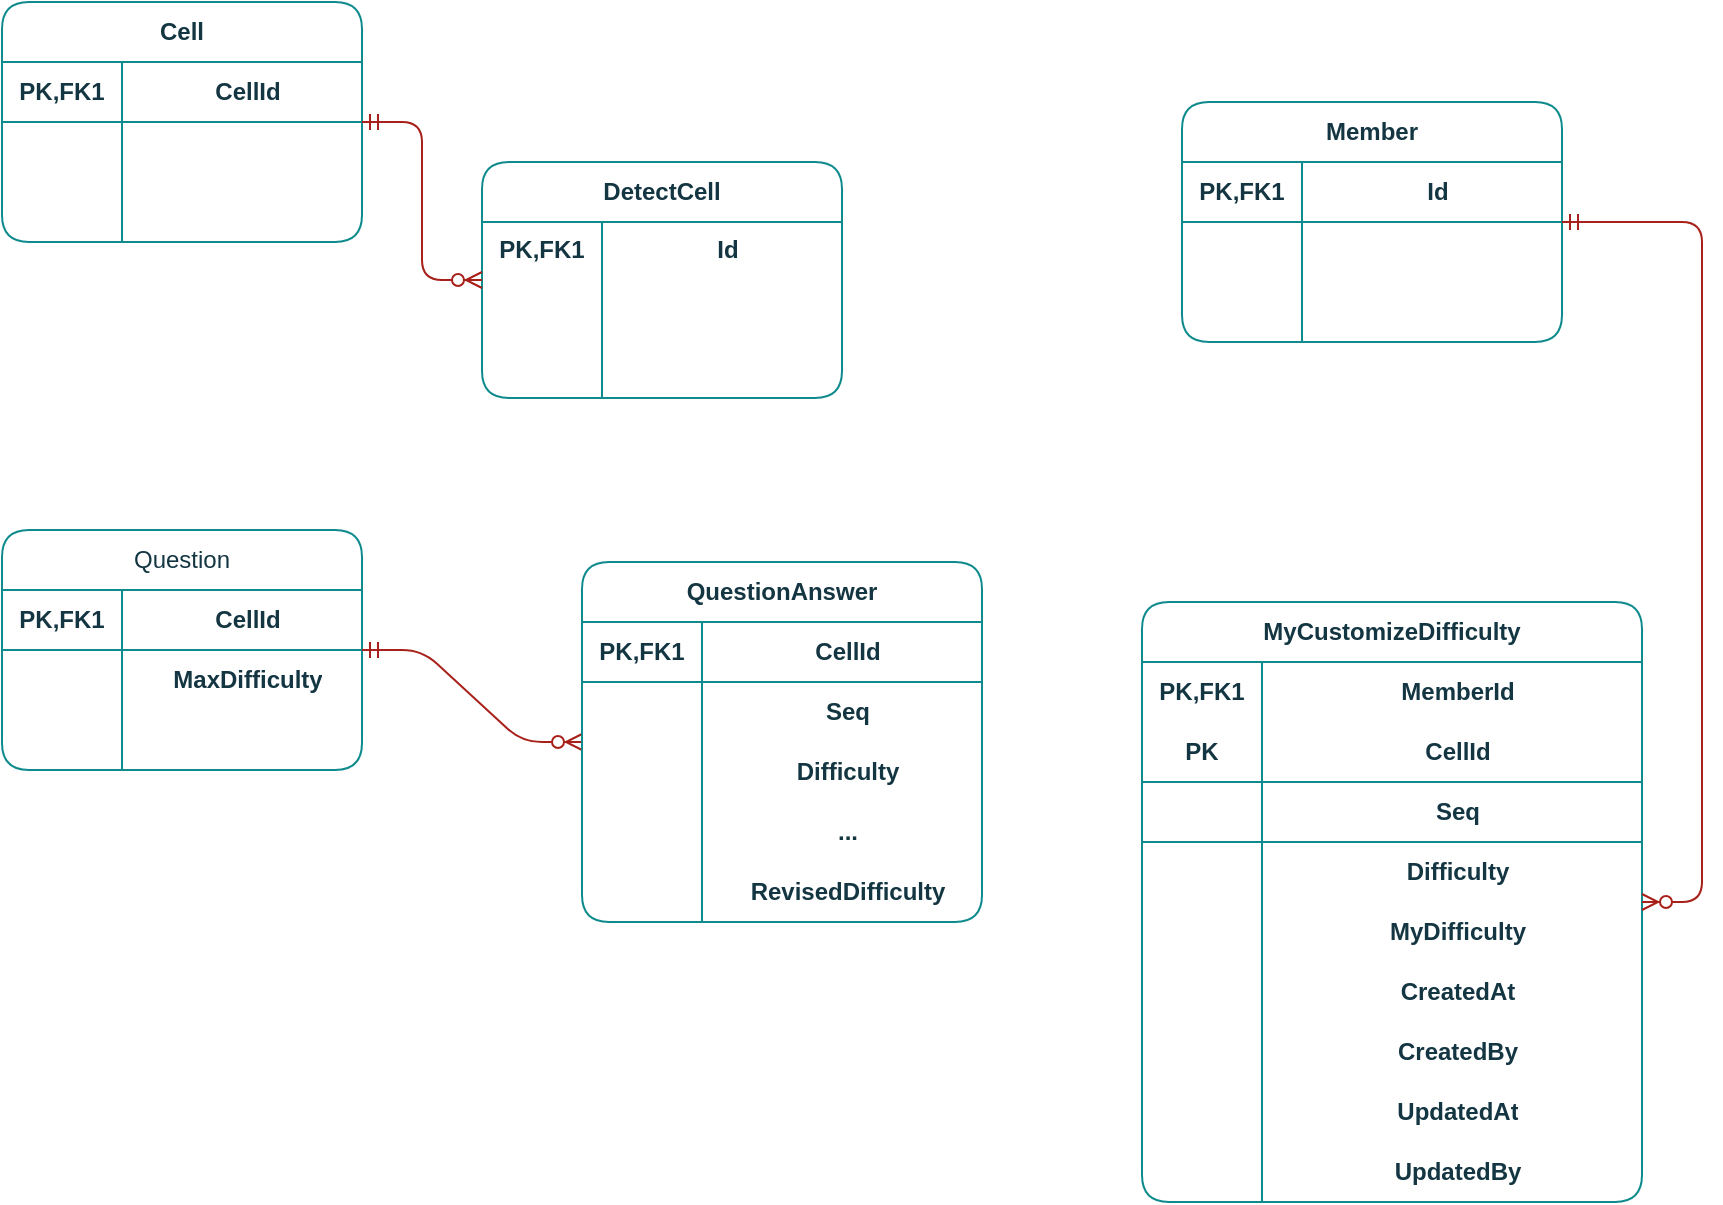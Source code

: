 <mxfile version="24.7.6">
  <diagram id="C5RBs43oDa-KdzZeNtuy" name="Page-1">
    <mxGraphModel dx="2424" dy="857" grid="1" gridSize="10" guides="1" tooltips="1" connect="1" arrows="1" fold="1" page="1" pageScale="1" pageWidth="1169" pageHeight="827" background="#ffffff" math="0" shadow="0">
      <root>
        <mxCell id="WIyWlLk6GJQsqaUBKTNV-0" />
        <mxCell id="WIyWlLk6GJQsqaUBKTNV-1" parent="WIyWlLk6GJQsqaUBKTNV-0" />
        <mxCell id="0S4X1mv01g6gWda34Fhh-0" value="Member" style="shape=table;startSize=30;container=1;collapsible=1;childLayout=tableLayout;fixedRows=1;rowLines=0;fontStyle=1;align=center;resizeLast=1;html=1;whiteSpace=wrap;swimlaneLine=1;verticalAlign=middle;fontFamily=Helvetica;fontSize=12;fillColor=none;rounded=1;labelBackgroundColor=none;strokeColor=#0F8B8D;fontColor=#143642;" parent="WIyWlLk6GJQsqaUBKTNV-1" vertex="1">
          <mxGeometry x="570" y="200" width="190" height="120" as="geometry" />
        </mxCell>
        <mxCell id="0S4X1mv01g6gWda34Fhh-4" value="" style="shape=tableRow;horizontal=0;startSize=0;swimlaneHead=0;swimlaneBody=0;fillColor=none;collapsible=0;dropTarget=0;points=[[0,0.5],[1,0.5]];portConstraint=eastwest;top=0;left=0;right=0;bottom=1;html=1;swimlaneLine=1;align=center;verticalAlign=middle;fontFamily=Helvetica;fontSize=12;fontStyle=1;labelBackgroundColor=none;strokeColor=#0F8B8D;fontColor=#143642;rounded=1;" parent="0S4X1mv01g6gWda34Fhh-0" vertex="1">
          <mxGeometry y="30" width="190" height="30" as="geometry" />
        </mxCell>
        <mxCell id="0S4X1mv01g6gWda34Fhh-5" value="PK,FK1" style="shape=partialRectangle;connectable=0;fillColor=none;top=0;left=0;bottom=0;right=0;fontStyle=1;overflow=hidden;html=1;whiteSpace=wrap;swimlaneLine=1;align=center;verticalAlign=middle;fontFamily=Helvetica;fontSize=12;labelBackgroundColor=none;strokeColor=#0F8B8D;fontColor=#143642;rounded=1;" parent="0S4X1mv01g6gWda34Fhh-4" vertex="1">
          <mxGeometry width="60" height="30" as="geometry">
            <mxRectangle width="60" height="30" as="alternateBounds" />
          </mxGeometry>
        </mxCell>
        <mxCell id="0S4X1mv01g6gWda34Fhh-6" value="Id" style="shape=partialRectangle;connectable=0;fillColor=none;top=0;left=0;bottom=0;right=0;align=center;spacingLeft=6;fontStyle=1;overflow=hidden;html=1;whiteSpace=wrap;swimlaneLine=1;verticalAlign=middle;fontFamily=Helvetica;fontSize=12;labelBackgroundColor=none;strokeColor=#0F8B8D;fontColor=#143642;rounded=1;" parent="0S4X1mv01g6gWda34Fhh-4" vertex="1">
          <mxGeometry x="60" width="130" height="30" as="geometry">
            <mxRectangle width="130" height="30" as="alternateBounds" />
          </mxGeometry>
        </mxCell>
        <mxCell id="0S4X1mv01g6gWda34Fhh-7" value="" style="shape=tableRow;horizontal=0;startSize=0;swimlaneHead=0;swimlaneBody=0;fillColor=none;collapsible=0;dropTarget=0;points=[[0,0.5],[1,0.5]];portConstraint=eastwest;top=0;left=0;right=0;bottom=0;html=1;swimlaneLine=1;align=center;verticalAlign=middle;fontFamily=Helvetica;fontSize=12;fontStyle=1;labelBackgroundColor=none;strokeColor=#0F8B8D;fontColor=#143642;rounded=1;" parent="0S4X1mv01g6gWda34Fhh-0" vertex="1">
          <mxGeometry y="60" width="190" height="30" as="geometry" />
        </mxCell>
        <mxCell id="0S4X1mv01g6gWda34Fhh-8" value="" style="shape=partialRectangle;connectable=0;fillColor=none;top=0;left=0;bottom=0;right=0;editable=1;overflow=hidden;html=1;whiteSpace=wrap;swimlaneLine=1;align=center;verticalAlign=middle;fontFamily=Helvetica;fontSize=12;fontStyle=1;labelBackgroundColor=none;strokeColor=#0F8B8D;fontColor=#143642;rounded=1;" parent="0S4X1mv01g6gWda34Fhh-7" vertex="1">
          <mxGeometry width="60" height="30" as="geometry">
            <mxRectangle width="60" height="30" as="alternateBounds" />
          </mxGeometry>
        </mxCell>
        <mxCell id="0S4X1mv01g6gWda34Fhh-9" value="" style="shape=partialRectangle;connectable=0;fillColor=none;top=0;left=0;bottom=0;right=0;align=center;spacingLeft=6;overflow=hidden;html=1;whiteSpace=wrap;swimlaneLine=1;verticalAlign=middle;fontFamily=Helvetica;fontSize=12;fontStyle=1;labelBackgroundColor=none;strokeColor=#0F8B8D;fontColor=#143642;rounded=1;" parent="0S4X1mv01g6gWda34Fhh-7" vertex="1">
          <mxGeometry x="60" width="130" height="30" as="geometry">
            <mxRectangle width="130" height="30" as="alternateBounds" />
          </mxGeometry>
        </mxCell>
        <mxCell id="0S4X1mv01g6gWda34Fhh-10" value="" style="shape=tableRow;horizontal=0;startSize=0;swimlaneHead=0;swimlaneBody=0;fillColor=none;collapsible=0;dropTarget=0;points=[[0,0.5],[1,0.5]];portConstraint=eastwest;top=0;left=0;right=0;bottom=0;html=1;swimlaneLine=1;align=center;verticalAlign=middle;fontFamily=Helvetica;fontSize=12;fontStyle=1;labelBackgroundColor=none;strokeColor=#0F8B8D;fontColor=#143642;rounded=1;" parent="0S4X1mv01g6gWda34Fhh-0" vertex="1">
          <mxGeometry y="90" width="190" height="30" as="geometry" />
        </mxCell>
        <mxCell id="0S4X1mv01g6gWda34Fhh-11" value="" style="shape=partialRectangle;connectable=0;fillColor=none;top=0;left=0;bottom=0;right=0;editable=1;overflow=hidden;html=1;whiteSpace=wrap;swimlaneLine=1;align=center;verticalAlign=middle;fontFamily=Helvetica;fontSize=12;fontStyle=1;labelBackgroundColor=none;strokeColor=#0F8B8D;fontColor=#143642;rounded=1;" parent="0S4X1mv01g6gWda34Fhh-10" vertex="1">
          <mxGeometry width="60" height="30" as="geometry">
            <mxRectangle width="60" height="30" as="alternateBounds" />
          </mxGeometry>
        </mxCell>
        <mxCell id="0S4X1mv01g6gWda34Fhh-12" value="" style="shape=partialRectangle;connectable=0;fillColor=none;top=0;left=0;bottom=0;right=0;align=center;spacingLeft=6;overflow=hidden;html=1;whiteSpace=wrap;swimlaneLine=1;verticalAlign=middle;fontFamily=Helvetica;fontSize=12;fontStyle=1;labelBackgroundColor=none;strokeColor=#0F8B8D;fontColor=#143642;rounded=1;" parent="0S4X1mv01g6gWda34Fhh-10" vertex="1">
          <mxGeometry x="60" width="130" height="30" as="geometry">
            <mxRectangle width="130" height="30" as="alternateBounds" />
          </mxGeometry>
        </mxCell>
        <mxCell id="0S4X1mv01g6gWda34Fhh-13" value="Cell" style="shape=table;startSize=30;container=1;collapsible=1;childLayout=tableLayout;fixedRows=1;rowLines=0;fontStyle=1;align=center;resizeLast=1;html=1;whiteSpace=wrap;swimlaneLine=1;verticalAlign=middle;fontFamily=Helvetica;fontSize=12;fillColor=none;rounded=1;labelBackgroundColor=none;strokeColor=#0F8B8D;fontColor=#143642;" parent="WIyWlLk6GJQsqaUBKTNV-1" vertex="1">
          <mxGeometry x="-20" y="150" width="180" height="120" as="geometry" />
        </mxCell>
        <mxCell id="0S4X1mv01g6gWda34Fhh-17" value="" style="shape=tableRow;horizontal=0;startSize=0;swimlaneHead=0;swimlaneBody=0;fillColor=none;collapsible=0;dropTarget=0;points=[[0,0.5],[1,0.5]];portConstraint=eastwest;top=0;left=0;right=0;bottom=1;html=1;swimlaneLine=1;align=center;verticalAlign=middle;fontFamily=Helvetica;fontSize=12;fontStyle=1;labelBackgroundColor=none;strokeColor=#0F8B8D;fontColor=#143642;rounded=1;" parent="0S4X1mv01g6gWda34Fhh-13" vertex="1">
          <mxGeometry y="30" width="180" height="30" as="geometry" />
        </mxCell>
        <mxCell id="0S4X1mv01g6gWda34Fhh-18" value="PK,FK1" style="shape=partialRectangle;connectable=0;fillColor=none;top=0;left=0;bottom=0;right=0;fontStyle=1;overflow=hidden;html=1;whiteSpace=wrap;swimlaneLine=1;align=center;verticalAlign=middle;fontFamily=Helvetica;fontSize=12;labelBackgroundColor=none;strokeColor=#0F8B8D;fontColor=#143642;rounded=1;" parent="0S4X1mv01g6gWda34Fhh-17" vertex="1">
          <mxGeometry width="60" height="30" as="geometry">
            <mxRectangle width="60" height="30" as="alternateBounds" />
          </mxGeometry>
        </mxCell>
        <mxCell id="0S4X1mv01g6gWda34Fhh-19" value="CellId" style="shape=partialRectangle;connectable=0;fillColor=none;top=0;left=0;bottom=0;right=0;align=center;spacingLeft=6;fontStyle=1;overflow=hidden;html=1;whiteSpace=wrap;swimlaneLine=1;verticalAlign=middle;fontFamily=Helvetica;fontSize=12;labelBackgroundColor=none;strokeColor=#0F8B8D;fontColor=#143642;rounded=1;" parent="0S4X1mv01g6gWda34Fhh-17" vertex="1">
          <mxGeometry x="60" width="120" height="30" as="geometry">
            <mxRectangle width="120" height="30" as="alternateBounds" />
          </mxGeometry>
        </mxCell>
        <mxCell id="0S4X1mv01g6gWda34Fhh-20" value="" style="shape=tableRow;horizontal=0;startSize=0;swimlaneHead=0;swimlaneBody=0;fillColor=none;collapsible=0;dropTarget=0;points=[[0,0.5],[1,0.5]];portConstraint=eastwest;top=0;left=0;right=0;bottom=0;html=1;swimlaneLine=1;align=center;verticalAlign=middle;fontFamily=Helvetica;fontSize=12;fontStyle=1;labelBackgroundColor=none;strokeColor=#0F8B8D;fontColor=#143642;rounded=1;" parent="0S4X1mv01g6gWda34Fhh-13" vertex="1">
          <mxGeometry y="60" width="180" height="30" as="geometry" />
        </mxCell>
        <mxCell id="0S4X1mv01g6gWda34Fhh-21" value="" style="shape=partialRectangle;connectable=0;fillColor=none;top=0;left=0;bottom=0;right=0;editable=1;overflow=hidden;html=1;whiteSpace=wrap;swimlaneLine=1;align=center;verticalAlign=middle;fontFamily=Helvetica;fontSize=12;fontStyle=1;labelBackgroundColor=none;strokeColor=#0F8B8D;fontColor=#143642;rounded=1;" parent="0S4X1mv01g6gWda34Fhh-20" vertex="1">
          <mxGeometry width="60" height="30" as="geometry">
            <mxRectangle width="60" height="30" as="alternateBounds" />
          </mxGeometry>
        </mxCell>
        <mxCell id="0S4X1mv01g6gWda34Fhh-22" value="" style="shape=partialRectangle;connectable=0;fillColor=none;top=0;left=0;bottom=0;right=0;align=center;spacingLeft=6;overflow=hidden;html=1;whiteSpace=wrap;swimlaneLine=1;verticalAlign=middle;fontFamily=Helvetica;fontSize=12;fontStyle=1;labelBackgroundColor=none;strokeColor=#0F8B8D;fontColor=#143642;rounded=1;" parent="0S4X1mv01g6gWda34Fhh-20" vertex="1">
          <mxGeometry x="60" width="120" height="30" as="geometry">
            <mxRectangle width="120" height="30" as="alternateBounds" />
          </mxGeometry>
        </mxCell>
        <mxCell id="0S4X1mv01g6gWda34Fhh-23" value="" style="shape=tableRow;horizontal=0;startSize=0;swimlaneHead=0;swimlaneBody=0;fillColor=none;collapsible=0;dropTarget=0;points=[[0,0.5],[1,0.5]];portConstraint=eastwest;top=0;left=0;right=0;bottom=0;html=1;swimlaneLine=1;align=center;verticalAlign=middle;fontFamily=Helvetica;fontSize=12;fontStyle=1;labelBackgroundColor=none;strokeColor=#0F8B8D;fontColor=#143642;rounded=1;" parent="0S4X1mv01g6gWda34Fhh-13" vertex="1">
          <mxGeometry y="90" width="180" height="30" as="geometry" />
        </mxCell>
        <mxCell id="0S4X1mv01g6gWda34Fhh-24" value="" style="shape=partialRectangle;connectable=0;fillColor=none;top=0;left=0;bottom=0;right=0;editable=1;overflow=hidden;html=1;whiteSpace=wrap;swimlaneLine=1;align=center;verticalAlign=middle;fontFamily=Helvetica;fontSize=12;fontStyle=1;labelBackgroundColor=none;strokeColor=#0F8B8D;fontColor=#143642;rounded=1;" parent="0S4X1mv01g6gWda34Fhh-23" vertex="1">
          <mxGeometry width="60" height="30" as="geometry">
            <mxRectangle width="60" height="30" as="alternateBounds" />
          </mxGeometry>
        </mxCell>
        <mxCell id="0S4X1mv01g6gWda34Fhh-25" value="" style="shape=partialRectangle;connectable=0;fillColor=none;top=0;left=0;bottom=0;right=0;align=center;spacingLeft=6;overflow=hidden;html=1;whiteSpace=wrap;swimlaneLine=1;verticalAlign=middle;fontFamily=Helvetica;fontSize=12;fontStyle=1;labelBackgroundColor=none;strokeColor=#0F8B8D;fontColor=#143642;rounded=1;" parent="0S4X1mv01g6gWda34Fhh-23" vertex="1">
          <mxGeometry x="60" width="120" height="30" as="geometry">
            <mxRectangle width="120" height="30" as="alternateBounds" />
          </mxGeometry>
        </mxCell>
        <mxCell id="0S4X1mv01g6gWda34Fhh-26" value="DetectCell" style="shape=table;startSize=30;container=1;collapsible=1;childLayout=tableLayout;fixedRows=1;rowLines=0;fontStyle=1;align=center;resizeLast=1;html=1;whiteSpace=wrap;swimlaneLine=1;verticalAlign=middle;fontFamily=Helvetica;fontSize=12;fillColor=none;rounded=1;shadow=0;swimlaneFillColor=none;labelBackgroundColor=none;strokeColor=#0F8B8D;fontColor=#143642;" parent="WIyWlLk6GJQsqaUBKTNV-1" vertex="1">
          <mxGeometry x="220" y="230" width="180" height="118" as="geometry" />
        </mxCell>
        <mxCell id="0S4X1mv01g6gWda34Fhh-27" value="" style="shape=tableRow;horizontal=0;startSize=0;swimlaneHead=0;swimlaneBody=0;fillColor=none;collapsible=0;dropTarget=0;points=[[0,0.5],[1,0.5]];portConstraint=eastwest;top=0;left=0;right=0;bottom=0;html=1;swimlaneLine=1;align=center;verticalAlign=middle;fontFamily=Helvetica;fontSize=12;fontStyle=1;swimlaneFillColor=none;labelBackgroundColor=none;strokeColor=#0F8B8D;fontColor=#143642;rounded=1;" parent="0S4X1mv01g6gWda34Fhh-26" vertex="1">
          <mxGeometry y="30" width="180" height="28" as="geometry" />
        </mxCell>
        <mxCell id="0S4X1mv01g6gWda34Fhh-28" value="PK,FK1" style="shape=partialRectangle;connectable=0;fillColor=none;top=0;left=0;bottom=0;right=0;fontStyle=1;overflow=hidden;html=1;whiteSpace=wrap;swimlaneLine=1;align=center;verticalAlign=middle;fontFamily=Helvetica;fontSize=12;swimlaneFillColor=none;labelBackgroundColor=none;strokeColor=#0F8B8D;fontColor=#143642;rounded=1;" parent="0S4X1mv01g6gWda34Fhh-27" vertex="1">
          <mxGeometry width="60" height="28" as="geometry">
            <mxRectangle width="60" height="28" as="alternateBounds" />
          </mxGeometry>
        </mxCell>
        <mxCell id="0S4X1mv01g6gWda34Fhh-29" value="Id" style="shape=partialRectangle;connectable=0;fillColor=none;top=0;left=0;bottom=0;right=0;align=center;spacingLeft=6;fontStyle=1;overflow=hidden;html=1;whiteSpace=wrap;swimlaneLine=1;verticalAlign=middle;fontFamily=Helvetica;fontSize=12;swimlaneFillColor=none;labelBackgroundColor=none;strokeColor=#0F8B8D;fontColor=#143642;rounded=1;" parent="0S4X1mv01g6gWda34Fhh-27" vertex="1">
          <mxGeometry x="60" width="120" height="28" as="geometry">
            <mxRectangle width="120" height="28" as="alternateBounds" />
          </mxGeometry>
        </mxCell>
        <mxCell id="0S4X1mv01g6gWda34Fhh-33" value="" style="shape=tableRow;horizontal=0;startSize=0;swimlaneHead=0;swimlaneBody=0;fillColor=none;collapsible=0;dropTarget=0;points=[[0,0.5],[1,0.5]];portConstraint=eastwest;top=0;left=0;right=0;bottom=0;html=1;swimlaneLine=1;align=center;verticalAlign=middle;fontFamily=Helvetica;fontSize=12;fontStyle=1;swimlaneFillColor=none;labelBackgroundColor=none;strokeColor=#0F8B8D;fontColor=#143642;rounded=1;" parent="0S4X1mv01g6gWda34Fhh-26" vertex="1">
          <mxGeometry y="58" width="180" height="30" as="geometry" />
        </mxCell>
        <mxCell id="0S4X1mv01g6gWda34Fhh-34" value="" style="shape=partialRectangle;connectable=0;fillColor=none;top=0;left=0;bottom=0;right=0;editable=1;overflow=hidden;html=1;whiteSpace=wrap;swimlaneLine=1;align=center;verticalAlign=middle;fontFamily=Helvetica;fontSize=12;fontStyle=1;swimlaneFillColor=none;labelBackgroundColor=none;strokeColor=#0F8B8D;fontColor=#143642;rounded=1;" parent="0S4X1mv01g6gWda34Fhh-33" vertex="1">
          <mxGeometry width="60" height="30" as="geometry">
            <mxRectangle width="60" height="30" as="alternateBounds" />
          </mxGeometry>
        </mxCell>
        <mxCell id="0S4X1mv01g6gWda34Fhh-35" value="" style="shape=partialRectangle;connectable=0;fillColor=none;top=0;left=0;bottom=0;right=0;align=center;spacingLeft=6;overflow=hidden;html=1;whiteSpace=wrap;swimlaneLine=1;verticalAlign=middle;fontFamily=Helvetica;fontSize=12;fontStyle=1;swimlaneFillColor=none;labelBackgroundColor=none;strokeColor=#0F8B8D;fontColor=#143642;rounded=1;" parent="0S4X1mv01g6gWda34Fhh-33" vertex="1">
          <mxGeometry x="60" width="120" height="30" as="geometry">
            <mxRectangle width="120" height="30" as="alternateBounds" />
          </mxGeometry>
        </mxCell>
        <mxCell id="0S4X1mv01g6gWda34Fhh-36" value="" style="shape=tableRow;horizontal=0;startSize=0;swimlaneHead=0;swimlaneBody=0;fillColor=none;collapsible=0;dropTarget=0;points=[[0,0.5],[1,0.5]];portConstraint=eastwest;top=0;left=0;right=0;bottom=0;html=1;swimlaneLine=1;align=center;verticalAlign=middle;fontFamily=Helvetica;fontSize=12;fontStyle=1;swimlaneFillColor=none;labelBackgroundColor=none;strokeColor=#0F8B8D;fontColor=#143642;rounded=1;" parent="0S4X1mv01g6gWda34Fhh-26" vertex="1">
          <mxGeometry y="88" width="180" height="30" as="geometry" />
        </mxCell>
        <mxCell id="0S4X1mv01g6gWda34Fhh-37" value="" style="shape=partialRectangle;connectable=0;fillColor=none;top=0;left=0;bottom=0;right=0;editable=1;overflow=hidden;html=1;whiteSpace=wrap;swimlaneLine=1;align=center;verticalAlign=middle;fontFamily=Helvetica;fontSize=12;fontStyle=1;swimlaneFillColor=none;labelBackgroundColor=none;strokeColor=#0F8B8D;fontColor=#143642;rounded=1;" parent="0S4X1mv01g6gWda34Fhh-36" vertex="1">
          <mxGeometry width="60" height="30" as="geometry">
            <mxRectangle width="60" height="30" as="alternateBounds" />
          </mxGeometry>
        </mxCell>
        <mxCell id="0S4X1mv01g6gWda34Fhh-38" value="" style="shape=partialRectangle;connectable=0;fillColor=none;top=0;left=0;bottom=0;right=0;align=center;spacingLeft=6;overflow=hidden;html=1;whiteSpace=wrap;swimlaneLine=1;verticalAlign=middle;fontFamily=Helvetica;fontSize=12;fontStyle=1;swimlaneFillColor=none;labelBackgroundColor=none;strokeColor=#0F8B8D;fontColor=#143642;rounded=1;" parent="0S4X1mv01g6gWda34Fhh-36" vertex="1">
          <mxGeometry x="60" width="120" height="30" as="geometry">
            <mxRectangle width="120" height="30" as="alternateBounds" />
          </mxGeometry>
        </mxCell>
        <mxCell id="0S4X1mv01g6gWda34Fhh-39" value="MyCustomizeDifficulty" style="shape=table;startSize=30;container=1;collapsible=1;childLayout=tableLayout;fixedRows=1;rowLines=0;fontStyle=1;align=center;resizeLast=1;html=1;whiteSpace=wrap;rounded=1;shadow=0;swimlaneFillColor=none;swimlaneLine=1;verticalAlign=middle;fontFamily=Helvetica;fontSize=12;fillColor=none;labelBackgroundColor=none;strokeColor=#0F8B8D;fontColor=#143642;" parent="WIyWlLk6GJQsqaUBKTNV-1" vertex="1">
          <mxGeometry x="550" y="450" width="250" height="300" as="geometry" />
        </mxCell>
        <mxCell id="0S4X1mv01g6gWda34Fhh-40" value="" style="shape=tableRow;horizontal=0;startSize=0;swimlaneHead=0;swimlaneBody=0;fillColor=none;collapsible=0;dropTarget=0;points=[[0,0.5],[1,0.5]];portConstraint=eastwest;top=0;left=0;right=0;bottom=0;html=1;swimlaneLine=1;align=center;verticalAlign=middle;fontFamily=Helvetica;fontSize=12;fontStyle=1;labelBackgroundColor=none;strokeColor=#0F8B8D;fontColor=#143642;rounded=1;" parent="0S4X1mv01g6gWda34Fhh-39" vertex="1">
          <mxGeometry y="30" width="250" height="30" as="geometry" />
        </mxCell>
        <mxCell id="0S4X1mv01g6gWda34Fhh-41" value="PK,FK1" style="shape=partialRectangle;connectable=0;fillColor=none;top=0;left=0;bottom=0;right=0;fontStyle=1;overflow=hidden;html=1;whiteSpace=wrap;swimlaneLine=1;align=center;verticalAlign=middle;fontFamily=Helvetica;fontSize=12;labelBackgroundColor=none;strokeColor=#0F8B8D;fontColor=#143642;rounded=1;" parent="0S4X1mv01g6gWda34Fhh-40" vertex="1">
          <mxGeometry width="60" height="30" as="geometry">
            <mxRectangle width="60" height="30" as="alternateBounds" />
          </mxGeometry>
        </mxCell>
        <mxCell id="0S4X1mv01g6gWda34Fhh-42" value="MemberId" style="shape=partialRectangle;connectable=0;fillColor=none;top=0;left=0;bottom=0;right=0;align=center;spacingLeft=6;fontStyle=1;overflow=hidden;html=1;whiteSpace=wrap;swimlaneLine=1;verticalAlign=middle;fontFamily=Helvetica;fontSize=12;labelBackgroundColor=none;strokeColor=#0F8B8D;fontColor=#143642;rounded=1;" parent="0S4X1mv01g6gWda34Fhh-40" vertex="1">
          <mxGeometry x="60" width="190" height="30" as="geometry">
            <mxRectangle width="190" height="30" as="alternateBounds" />
          </mxGeometry>
        </mxCell>
        <mxCell id="0S4X1mv01g6gWda34Fhh-43" value="" style="shape=tableRow;horizontal=0;startSize=0;swimlaneHead=0;swimlaneBody=0;fillColor=none;collapsible=0;dropTarget=0;points=[[0,0.5],[1,0.5]];portConstraint=eastwest;top=0;left=0;right=0;bottom=1;html=1;swimlaneLine=1;align=center;verticalAlign=middle;fontFamily=Helvetica;fontSize=12;fontStyle=1;labelBackgroundColor=none;strokeColor=#0F8B8D;fontColor=#143642;rounded=1;" parent="0S4X1mv01g6gWda34Fhh-39" vertex="1">
          <mxGeometry y="60" width="250" height="30" as="geometry" />
        </mxCell>
        <mxCell id="0S4X1mv01g6gWda34Fhh-44" value="PK" style="shape=partialRectangle;connectable=0;fillColor=none;top=0;left=0;bottom=0;right=0;fontStyle=1;overflow=hidden;html=1;whiteSpace=wrap;swimlaneLine=1;align=center;verticalAlign=middle;fontFamily=Helvetica;fontSize=12;labelBackgroundColor=none;strokeColor=#0F8B8D;fontColor=#143642;rounded=1;" parent="0S4X1mv01g6gWda34Fhh-43" vertex="1">
          <mxGeometry width="60" height="30" as="geometry">
            <mxRectangle width="60" height="30" as="alternateBounds" />
          </mxGeometry>
        </mxCell>
        <mxCell id="0S4X1mv01g6gWda34Fhh-45" value="CellId" style="shape=partialRectangle;connectable=0;fillColor=none;top=0;left=0;bottom=0;right=0;align=center;spacingLeft=6;fontStyle=1;overflow=hidden;html=1;whiteSpace=wrap;swimlaneLine=1;verticalAlign=middle;fontFamily=Helvetica;fontSize=12;labelBackgroundColor=none;strokeColor=#0F8B8D;fontColor=#143642;rounded=1;" parent="0S4X1mv01g6gWda34Fhh-43" vertex="1">
          <mxGeometry x="60" width="190" height="30" as="geometry">
            <mxRectangle width="190" height="30" as="alternateBounds" />
          </mxGeometry>
        </mxCell>
        <mxCell id="fq_SOStJ_wzR6krGJ7X9-0" value="" style="shape=tableRow;horizontal=0;startSize=0;swimlaneHead=0;swimlaneBody=0;fillColor=none;collapsible=0;dropTarget=0;points=[[0,0.5],[1,0.5]];portConstraint=eastwest;top=0;left=0;right=0;bottom=1;html=1;swimlaneLine=1;align=center;verticalAlign=middle;fontFamily=Helvetica;fontSize=12;fontStyle=1;labelBackgroundColor=none;strokeColor=#0F8B8D;fontColor=#143642;rounded=1;" parent="0S4X1mv01g6gWda34Fhh-39" vertex="1">
          <mxGeometry y="90" width="250" height="30" as="geometry" />
        </mxCell>
        <mxCell id="fq_SOStJ_wzR6krGJ7X9-1" value="" style="shape=partialRectangle;connectable=0;fillColor=none;top=0;left=0;bottom=0;right=0;fontStyle=1;overflow=hidden;html=1;whiteSpace=wrap;swimlaneLine=1;align=center;verticalAlign=middle;fontFamily=Helvetica;fontSize=12;labelBackgroundColor=none;strokeColor=#0F8B8D;fontColor=#143642;rounded=1;" parent="fq_SOStJ_wzR6krGJ7X9-0" vertex="1">
          <mxGeometry width="60" height="30" as="geometry">
            <mxRectangle width="60" height="30" as="alternateBounds" />
          </mxGeometry>
        </mxCell>
        <mxCell id="fq_SOStJ_wzR6krGJ7X9-2" value="Seq" style="shape=partialRectangle;connectable=0;fillColor=none;top=0;left=0;bottom=0;right=0;align=center;spacingLeft=6;fontStyle=1;overflow=hidden;html=1;whiteSpace=wrap;swimlaneLine=1;verticalAlign=middle;fontFamily=Helvetica;fontSize=12;labelBackgroundColor=none;strokeColor=#0F8B8D;fontColor=#143642;rounded=1;" parent="fq_SOStJ_wzR6krGJ7X9-0" vertex="1">
          <mxGeometry x="60" width="190" height="30" as="geometry">
            <mxRectangle width="190" height="30" as="alternateBounds" />
          </mxGeometry>
        </mxCell>
        <mxCell id="0S4X1mv01g6gWda34Fhh-46" value="" style="shape=tableRow;horizontal=0;startSize=0;swimlaneHead=0;swimlaneBody=0;fillColor=none;collapsible=0;dropTarget=0;points=[[0,0.5],[1,0.5]];portConstraint=eastwest;top=0;left=0;right=0;bottom=0;html=1;swimlaneLine=1;align=center;verticalAlign=middle;fontFamily=Helvetica;fontSize=12;fontStyle=1;labelBackgroundColor=none;strokeColor=#0F8B8D;fontColor=#143642;rounded=1;" parent="0S4X1mv01g6gWda34Fhh-39" vertex="1">
          <mxGeometry y="120" width="250" height="30" as="geometry" />
        </mxCell>
        <mxCell id="0S4X1mv01g6gWda34Fhh-47" value="" style="shape=partialRectangle;connectable=0;fillColor=none;top=0;left=0;bottom=0;right=0;editable=1;overflow=hidden;html=1;whiteSpace=wrap;swimlaneLine=1;align=center;verticalAlign=middle;fontFamily=Helvetica;fontSize=12;fontStyle=1;labelBackgroundColor=none;strokeColor=#0F8B8D;fontColor=#143642;rounded=1;" parent="0S4X1mv01g6gWda34Fhh-46" vertex="1">
          <mxGeometry width="60" height="30" as="geometry">
            <mxRectangle width="60" height="30" as="alternateBounds" />
          </mxGeometry>
        </mxCell>
        <mxCell id="0S4X1mv01g6gWda34Fhh-48" value="Difficulty" style="shape=partialRectangle;connectable=0;fillColor=none;top=0;left=0;bottom=0;right=0;align=center;spacingLeft=6;overflow=hidden;html=1;whiteSpace=wrap;swimlaneLine=1;verticalAlign=middle;fontFamily=Helvetica;fontSize=12;fontStyle=1;labelBackgroundColor=none;strokeColor=#0F8B8D;fontColor=#143642;rounded=1;" parent="0S4X1mv01g6gWda34Fhh-46" vertex="1">
          <mxGeometry x="60" width="190" height="30" as="geometry">
            <mxRectangle width="190" height="30" as="alternateBounds" />
          </mxGeometry>
        </mxCell>
        <mxCell id="xi6yXm3bbjcP-SKQK9Dr-0" value="" style="shape=tableRow;horizontal=0;startSize=0;swimlaneHead=0;swimlaneBody=0;fillColor=none;collapsible=0;dropTarget=0;points=[[0,0.5],[1,0.5]];portConstraint=eastwest;top=0;left=0;right=0;bottom=0;html=1;swimlaneLine=1;align=center;verticalAlign=middle;fontFamily=Helvetica;fontSize=12;fontStyle=1;labelBackgroundColor=none;strokeColor=#0F8B8D;fontColor=#143642;rounded=1;" vertex="1" parent="0S4X1mv01g6gWda34Fhh-39">
          <mxGeometry y="150" width="250" height="30" as="geometry" />
        </mxCell>
        <mxCell id="xi6yXm3bbjcP-SKQK9Dr-1" value="" style="shape=partialRectangle;connectable=0;fillColor=none;top=0;left=0;bottom=0;right=0;editable=1;overflow=hidden;html=1;whiteSpace=wrap;swimlaneLine=1;align=center;verticalAlign=middle;fontFamily=Helvetica;fontSize=12;fontStyle=1;labelBackgroundColor=none;strokeColor=#0F8B8D;fontColor=#143642;rounded=1;" vertex="1" parent="xi6yXm3bbjcP-SKQK9Dr-0">
          <mxGeometry width="60" height="30" as="geometry">
            <mxRectangle width="60" height="30" as="alternateBounds" />
          </mxGeometry>
        </mxCell>
        <mxCell id="xi6yXm3bbjcP-SKQK9Dr-2" value="MyDifficulty" style="shape=partialRectangle;connectable=0;fillColor=none;top=0;left=0;bottom=0;right=0;align=center;spacingLeft=6;overflow=hidden;html=1;whiteSpace=wrap;swimlaneLine=1;verticalAlign=middle;fontFamily=Helvetica;fontSize=12;fontStyle=1;labelBackgroundColor=none;strokeColor=#0F8B8D;fontColor=#143642;rounded=1;" vertex="1" parent="xi6yXm3bbjcP-SKQK9Dr-0">
          <mxGeometry x="60" width="190" height="30" as="geometry">
            <mxRectangle width="190" height="30" as="alternateBounds" />
          </mxGeometry>
        </mxCell>
        <mxCell id="0S4X1mv01g6gWda34Fhh-49" value="" style="shape=tableRow;horizontal=0;startSize=0;swimlaneHead=0;swimlaneBody=0;fillColor=none;collapsible=0;dropTarget=0;points=[[0,0.5],[1,0.5]];portConstraint=eastwest;top=0;left=0;right=0;bottom=0;html=1;swimlaneLine=1;align=center;verticalAlign=middle;fontFamily=Helvetica;fontSize=12;fontStyle=1;labelBackgroundColor=none;strokeColor=#0F8B8D;fontColor=#143642;rounded=1;" parent="0S4X1mv01g6gWda34Fhh-39" vertex="1">
          <mxGeometry y="180" width="250" height="30" as="geometry" />
        </mxCell>
        <mxCell id="0S4X1mv01g6gWda34Fhh-50" value="" style="shape=partialRectangle;connectable=0;fillColor=none;top=0;left=0;bottom=0;right=0;editable=1;overflow=hidden;html=1;whiteSpace=wrap;swimlaneLine=1;align=center;verticalAlign=middle;fontFamily=Helvetica;fontSize=12;fontStyle=1;labelBackgroundColor=none;strokeColor=#0F8B8D;fontColor=#143642;rounded=1;" parent="0S4X1mv01g6gWda34Fhh-49" vertex="1">
          <mxGeometry width="60" height="30" as="geometry">
            <mxRectangle width="60" height="30" as="alternateBounds" />
          </mxGeometry>
        </mxCell>
        <mxCell id="0S4X1mv01g6gWda34Fhh-51" value="CreatedAt" style="shape=partialRectangle;connectable=0;fillColor=none;top=0;left=0;bottom=0;right=0;align=center;spacingLeft=6;overflow=hidden;html=1;whiteSpace=wrap;swimlaneLine=1;verticalAlign=middle;fontFamily=Helvetica;fontSize=12;fontStyle=1;labelBackgroundColor=none;strokeColor=#0F8B8D;fontColor=#143642;rounded=1;" parent="0S4X1mv01g6gWda34Fhh-49" vertex="1">
          <mxGeometry x="60" width="190" height="30" as="geometry">
            <mxRectangle width="190" height="30" as="alternateBounds" />
          </mxGeometry>
        </mxCell>
        <mxCell id="0S4X1mv01g6gWda34Fhh-52" value="" style="shape=tableRow;horizontal=0;startSize=0;swimlaneHead=0;swimlaneBody=0;fillColor=none;collapsible=0;dropTarget=0;points=[[0,0.5],[1,0.5]];portConstraint=eastwest;top=0;left=0;right=0;bottom=0;html=1;swimlaneLine=1;align=center;verticalAlign=middle;fontFamily=Helvetica;fontSize=12;fontStyle=1;labelBackgroundColor=none;strokeColor=#0F8B8D;fontColor=#143642;rounded=1;" parent="0S4X1mv01g6gWda34Fhh-39" vertex="1">
          <mxGeometry y="210" width="250" height="30" as="geometry" />
        </mxCell>
        <mxCell id="0S4X1mv01g6gWda34Fhh-53" value="" style="shape=partialRectangle;connectable=0;fillColor=none;top=0;left=0;bottom=0;right=0;editable=1;overflow=hidden;html=1;whiteSpace=wrap;swimlaneLine=1;align=center;verticalAlign=middle;fontFamily=Helvetica;fontSize=12;fontStyle=1;labelBackgroundColor=none;strokeColor=#0F8B8D;fontColor=#143642;rounded=1;" parent="0S4X1mv01g6gWda34Fhh-52" vertex="1">
          <mxGeometry width="60" height="30" as="geometry">
            <mxRectangle width="60" height="30" as="alternateBounds" />
          </mxGeometry>
        </mxCell>
        <mxCell id="0S4X1mv01g6gWda34Fhh-54" value="CreatedBy" style="shape=partialRectangle;connectable=0;fillColor=none;top=0;left=0;bottom=0;right=0;align=center;spacingLeft=6;overflow=hidden;html=1;whiteSpace=wrap;swimlaneLine=1;verticalAlign=middle;fontFamily=Helvetica;fontSize=12;fontStyle=1;labelBackgroundColor=none;strokeColor=#0F8B8D;fontColor=#143642;rounded=1;" parent="0S4X1mv01g6gWda34Fhh-52" vertex="1">
          <mxGeometry x="60" width="190" height="30" as="geometry">
            <mxRectangle width="190" height="30" as="alternateBounds" />
          </mxGeometry>
        </mxCell>
        <mxCell id="0S4X1mv01g6gWda34Fhh-61" value="" style="shape=tableRow;horizontal=0;startSize=0;swimlaneHead=0;swimlaneBody=0;fillColor=none;collapsible=0;dropTarget=0;points=[[0,0.5],[1,0.5]];portConstraint=eastwest;top=0;left=0;right=0;bottom=0;html=1;swimlaneLine=1;align=center;verticalAlign=middle;fontFamily=Helvetica;fontSize=12;fontStyle=1;labelBackgroundColor=none;strokeColor=#0F8B8D;fontColor=#143642;rounded=1;" parent="0S4X1mv01g6gWda34Fhh-39" vertex="1">
          <mxGeometry y="240" width="250" height="30" as="geometry" />
        </mxCell>
        <mxCell id="0S4X1mv01g6gWda34Fhh-62" value="" style="shape=partialRectangle;connectable=0;fillColor=none;top=0;left=0;bottom=0;right=0;editable=1;overflow=hidden;html=1;whiteSpace=wrap;swimlaneLine=1;align=center;verticalAlign=middle;fontFamily=Helvetica;fontSize=12;fontStyle=1;labelBackgroundColor=none;strokeColor=#0F8B8D;fontColor=#143642;rounded=1;" parent="0S4X1mv01g6gWda34Fhh-61" vertex="1">
          <mxGeometry width="60" height="30" as="geometry">
            <mxRectangle width="60" height="30" as="alternateBounds" />
          </mxGeometry>
        </mxCell>
        <mxCell id="0S4X1mv01g6gWda34Fhh-63" value="UpdatedAt" style="shape=partialRectangle;connectable=0;fillColor=none;top=0;left=0;bottom=0;right=0;align=center;spacingLeft=6;overflow=hidden;html=1;whiteSpace=wrap;swimlaneLine=1;verticalAlign=middle;fontFamily=Helvetica;fontSize=12;fontStyle=1;labelBackgroundColor=none;strokeColor=#0F8B8D;fontColor=#143642;rounded=1;" parent="0S4X1mv01g6gWda34Fhh-61" vertex="1">
          <mxGeometry x="60" width="190" height="30" as="geometry">
            <mxRectangle width="190" height="30" as="alternateBounds" />
          </mxGeometry>
        </mxCell>
        <mxCell id="0S4X1mv01g6gWda34Fhh-58" value="" style="shape=tableRow;horizontal=0;startSize=0;swimlaneHead=0;swimlaneBody=0;fillColor=none;collapsible=0;dropTarget=0;points=[[0,0.5],[1,0.5]];portConstraint=eastwest;top=0;left=0;right=0;bottom=0;html=1;swimlaneLine=1;align=center;verticalAlign=middle;fontFamily=Helvetica;fontSize=12;fontStyle=1;labelBackgroundColor=none;strokeColor=#0F8B8D;fontColor=#143642;rounded=1;" parent="0S4X1mv01g6gWda34Fhh-39" vertex="1">
          <mxGeometry y="270" width="250" height="30" as="geometry" />
        </mxCell>
        <mxCell id="0S4X1mv01g6gWda34Fhh-59" value="" style="shape=partialRectangle;connectable=0;fillColor=none;top=0;left=0;bottom=0;right=0;editable=1;overflow=hidden;html=1;whiteSpace=wrap;swimlaneLine=1;align=center;verticalAlign=middle;fontFamily=Helvetica;fontSize=12;fontStyle=1;labelBackgroundColor=none;strokeColor=#0F8B8D;fontColor=#143642;rounded=1;" parent="0S4X1mv01g6gWda34Fhh-58" vertex="1">
          <mxGeometry width="60" height="30" as="geometry">
            <mxRectangle width="60" height="30" as="alternateBounds" />
          </mxGeometry>
        </mxCell>
        <mxCell id="0S4X1mv01g6gWda34Fhh-60" value="UpdatedBy" style="shape=partialRectangle;connectable=0;fillColor=none;top=0;left=0;bottom=0;right=0;align=center;spacingLeft=6;overflow=hidden;html=1;whiteSpace=wrap;swimlaneLine=1;verticalAlign=middle;fontFamily=Helvetica;fontSize=12;fontStyle=1;labelBackgroundColor=none;strokeColor=#0F8B8D;fontColor=#143642;rounded=1;" parent="0S4X1mv01g6gWda34Fhh-58" vertex="1">
          <mxGeometry x="60" width="190" height="30" as="geometry">
            <mxRectangle width="190" height="30" as="alternateBounds" />
          </mxGeometry>
        </mxCell>
        <mxCell id="0S4X1mv01g6gWda34Fhh-64" value="" style="edgeStyle=entityRelationEdgeStyle;fontSize=12;html=1;endArrow=ERzeroToMany;startArrow=ERmandOne;rounded=1;fontFamily=Helvetica;fontColor=default;fontStyle=1;labelBackgroundColor=none;strokeColor=#A8201A;" parent="WIyWlLk6GJQsqaUBKTNV-1" source="0S4X1mv01g6gWda34Fhh-0" target="0S4X1mv01g6gWda34Fhh-39" edge="1">
          <mxGeometry width="100" height="100" relative="1" as="geometry">
            <mxPoint x="780" y="720" as="sourcePoint" />
            <mxPoint x="880" y="620" as="targetPoint" />
          </mxGeometry>
        </mxCell>
        <mxCell id="0S4X1mv01g6gWda34Fhh-71" value="" style="edgeStyle=entityRelationEdgeStyle;fontSize=12;html=1;endArrow=ERzeroToMany;startArrow=ERmandOne;rounded=1;fontFamily=Helvetica;fontColor=default;fontStyle=1;labelBackgroundColor=none;strokeColor=#A8201A;" parent="WIyWlLk6GJQsqaUBKTNV-1" source="0S4X1mv01g6gWda34Fhh-13" target="0S4X1mv01g6gWda34Fhh-26" edge="1">
          <mxGeometry width="100" height="100" relative="1" as="geometry">
            <mxPoint x="580" y="500" as="sourcePoint" />
            <mxPoint x="680" y="400" as="targetPoint" />
          </mxGeometry>
        </mxCell>
        <mxCell id="PUyNJ7ztPnQwRcglCfCV-0" value="Question" style="shape=table;startSize=30;container=1;collapsible=1;childLayout=tableLayout;fixedRows=1;rowLines=0;fontStyle=0;align=center;resizeLast=1;html=1;whiteSpace=wrap;swimlaneLine=1;verticalAlign=middle;fontFamily=Helvetica;fontSize=12;fillColor=none;rounded=1;labelBackgroundColor=none;strokeColor=#0F8B8D;fontColor=#143642;" parent="WIyWlLk6GJQsqaUBKTNV-1" vertex="1">
          <mxGeometry x="-20" y="414" width="180" height="120" as="geometry" />
        </mxCell>
        <mxCell id="PUyNJ7ztPnQwRcglCfCV-1" value="" style="shape=tableRow;horizontal=0;startSize=0;swimlaneHead=0;swimlaneBody=0;fillColor=none;collapsible=0;dropTarget=0;points=[[0,0.5],[1,0.5]];portConstraint=eastwest;top=0;left=0;right=0;bottom=1;html=1;swimlaneLine=1;align=center;verticalAlign=middle;fontFamily=Helvetica;fontSize=12;fontStyle=1;labelBackgroundColor=none;strokeColor=#0F8B8D;fontColor=#143642;rounded=1;" parent="PUyNJ7ztPnQwRcglCfCV-0" vertex="1">
          <mxGeometry y="30" width="180" height="30" as="geometry" />
        </mxCell>
        <mxCell id="PUyNJ7ztPnQwRcglCfCV-2" value="PK,FK1" style="shape=partialRectangle;connectable=0;fillColor=none;top=0;left=0;bottom=0;right=0;fontStyle=1;overflow=hidden;html=1;whiteSpace=wrap;swimlaneLine=1;align=center;verticalAlign=middle;fontFamily=Helvetica;fontSize=12;labelBackgroundColor=none;strokeColor=#0F8B8D;fontColor=#143642;rounded=1;" parent="PUyNJ7ztPnQwRcglCfCV-1" vertex="1">
          <mxGeometry width="60" height="30" as="geometry">
            <mxRectangle width="60" height="30" as="alternateBounds" />
          </mxGeometry>
        </mxCell>
        <mxCell id="PUyNJ7ztPnQwRcglCfCV-3" value="CellId" style="shape=partialRectangle;connectable=0;fillColor=none;top=0;left=0;bottom=0;right=0;align=center;spacingLeft=6;fontStyle=1;overflow=hidden;html=1;whiteSpace=wrap;swimlaneLine=1;verticalAlign=middle;fontFamily=Helvetica;fontSize=12;labelBackgroundColor=none;strokeColor=#0F8B8D;fontColor=#143642;rounded=1;" parent="PUyNJ7ztPnQwRcglCfCV-1" vertex="1">
          <mxGeometry x="60" width="120" height="30" as="geometry">
            <mxRectangle width="120" height="30" as="alternateBounds" />
          </mxGeometry>
        </mxCell>
        <mxCell id="PUyNJ7ztPnQwRcglCfCV-4" value="" style="shape=tableRow;horizontal=0;startSize=0;swimlaneHead=0;swimlaneBody=0;fillColor=none;collapsible=0;dropTarget=0;points=[[0,0.5],[1,0.5]];portConstraint=eastwest;top=0;left=0;right=0;bottom=0;html=1;swimlaneLine=1;align=center;verticalAlign=middle;fontFamily=Helvetica;fontSize=12;fontStyle=1;labelBackgroundColor=none;strokeColor=#0F8B8D;fontColor=#143642;rounded=1;" parent="PUyNJ7ztPnQwRcglCfCV-0" vertex="1">
          <mxGeometry y="60" width="180" height="30" as="geometry" />
        </mxCell>
        <mxCell id="PUyNJ7ztPnQwRcglCfCV-5" value="" style="shape=partialRectangle;connectable=0;fillColor=none;top=0;left=0;bottom=0;right=0;editable=1;overflow=hidden;html=1;whiteSpace=wrap;swimlaneLine=1;align=center;verticalAlign=middle;fontFamily=Helvetica;fontSize=12;fontStyle=1;labelBackgroundColor=none;strokeColor=#0F8B8D;fontColor=#143642;rounded=1;" parent="PUyNJ7ztPnQwRcglCfCV-4" vertex="1">
          <mxGeometry width="60" height="30" as="geometry">
            <mxRectangle width="60" height="30" as="alternateBounds" />
          </mxGeometry>
        </mxCell>
        <mxCell id="PUyNJ7ztPnQwRcglCfCV-6" value="MaxDifficulty" style="shape=partialRectangle;connectable=0;fillColor=none;top=0;left=0;bottom=0;right=0;align=center;spacingLeft=6;overflow=hidden;html=1;whiteSpace=wrap;swimlaneLine=1;verticalAlign=middle;fontFamily=Helvetica;fontSize=12;fontStyle=1;labelBackgroundColor=none;strokeColor=#0F8B8D;fontColor=#143642;rounded=1;" parent="PUyNJ7ztPnQwRcglCfCV-4" vertex="1">
          <mxGeometry x="60" width="120" height="30" as="geometry">
            <mxRectangle width="120" height="30" as="alternateBounds" />
          </mxGeometry>
        </mxCell>
        <mxCell id="PUyNJ7ztPnQwRcglCfCV-7" value="" style="shape=tableRow;horizontal=0;startSize=0;swimlaneHead=0;swimlaneBody=0;fillColor=none;collapsible=0;dropTarget=0;points=[[0,0.5],[1,0.5]];portConstraint=eastwest;top=0;left=0;right=0;bottom=0;html=1;swimlaneLine=1;align=center;verticalAlign=middle;fontFamily=Helvetica;fontSize=12;fontStyle=1;labelBackgroundColor=none;strokeColor=#0F8B8D;fontColor=#143642;rounded=1;" parent="PUyNJ7ztPnQwRcglCfCV-0" vertex="1">
          <mxGeometry y="90" width="180" height="30" as="geometry" />
        </mxCell>
        <mxCell id="PUyNJ7ztPnQwRcglCfCV-8" value="" style="shape=partialRectangle;connectable=0;fillColor=none;top=0;left=0;bottom=0;right=0;editable=1;overflow=hidden;html=1;whiteSpace=wrap;swimlaneLine=1;align=center;verticalAlign=middle;fontFamily=Helvetica;fontSize=12;fontStyle=1;labelBackgroundColor=none;strokeColor=#0F8B8D;fontColor=#143642;rounded=1;" parent="PUyNJ7ztPnQwRcglCfCV-7" vertex="1">
          <mxGeometry width="60" height="30" as="geometry">
            <mxRectangle width="60" height="30" as="alternateBounds" />
          </mxGeometry>
        </mxCell>
        <mxCell id="PUyNJ7ztPnQwRcglCfCV-9" value="" style="shape=partialRectangle;connectable=0;fillColor=none;top=0;left=0;bottom=0;right=0;align=center;spacingLeft=6;overflow=hidden;html=1;whiteSpace=wrap;swimlaneLine=1;verticalAlign=middle;fontFamily=Helvetica;fontSize=12;fontStyle=1;labelBackgroundColor=none;strokeColor=#0F8B8D;fontColor=#143642;rounded=1;" parent="PUyNJ7ztPnQwRcglCfCV-7" vertex="1">
          <mxGeometry x="60" width="120" height="30" as="geometry">
            <mxRectangle width="120" height="30" as="alternateBounds" />
          </mxGeometry>
        </mxCell>
        <mxCell id="PUyNJ7ztPnQwRcglCfCV-10" value="" style="edgeStyle=entityRelationEdgeStyle;fontSize=12;html=1;endArrow=ERzeroToMany;startArrow=ERmandOne;rounded=1;fontFamily=Helvetica;fontColor=default;fontStyle=1;labelBackgroundColor=none;strokeColor=#A8201A;" parent="WIyWlLk6GJQsqaUBKTNV-1" source="PUyNJ7ztPnQwRcglCfCV-0" target="PUyNJ7ztPnQwRcglCfCV-11" edge="1">
          <mxGeometry width="100" height="100" relative="1" as="geometry">
            <mxPoint x="110" y="510" as="sourcePoint" />
            <mxPoint x="500" y="596" as="targetPoint" />
            <Array as="points">
              <mxPoint x="190" y="710.5" />
            </Array>
          </mxGeometry>
        </mxCell>
        <mxCell id="PUyNJ7ztPnQwRcglCfCV-11" value="QuestionAnswer" style="shape=table;startSize=30;container=1;collapsible=1;childLayout=tableLayout;fixedRows=1;rowLines=0;fontStyle=1;align=center;resizeLast=1;html=1;whiteSpace=wrap;swimlaneLine=1;verticalAlign=middle;fontFamily=Helvetica;fontSize=12;fillColor=none;rounded=1;labelBackgroundColor=none;strokeColor=#0F8B8D;fontColor=#143642;" parent="WIyWlLk6GJQsqaUBKTNV-1" vertex="1">
          <mxGeometry x="270" y="430" width="200" height="180" as="geometry" />
        </mxCell>
        <mxCell id="PUyNJ7ztPnQwRcglCfCV-12" value="" style="shape=tableRow;horizontal=0;startSize=0;swimlaneHead=0;swimlaneBody=0;fillColor=none;collapsible=0;dropTarget=0;points=[[0,0.5],[1,0.5]];portConstraint=eastwest;top=0;left=0;right=0;bottom=1;html=1;swimlaneLine=1;align=center;verticalAlign=middle;fontFamily=Helvetica;fontSize=12;fontStyle=1;labelBackgroundColor=none;strokeColor=#0F8B8D;fontColor=#143642;rounded=1;" parent="PUyNJ7ztPnQwRcglCfCV-11" vertex="1">
          <mxGeometry y="30" width="200" height="30" as="geometry" />
        </mxCell>
        <mxCell id="PUyNJ7ztPnQwRcglCfCV-13" value="PK,FK1" style="shape=partialRectangle;connectable=0;fillColor=none;top=0;left=0;bottom=0;right=0;fontStyle=1;overflow=hidden;html=1;whiteSpace=wrap;swimlaneLine=1;align=center;verticalAlign=middle;fontFamily=Helvetica;fontSize=12;labelBackgroundColor=none;strokeColor=#0F8B8D;fontColor=#143642;rounded=1;" parent="PUyNJ7ztPnQwRcglCfCV-12" vertex="1">
          <mxGeometry width="60" height="30" as="geometry">
            <mxRectangle width="60" height="30" as="alternateBounds" />
          </mxGeometry>
        </mxCell>
        <mxCell id="PUyNJ7ztPnQwRcglCfCV-14" value="CellId" style="shape=partialRectangle;connectable=0;fillColor=none;top=0;left=0;bottom=0;right=0;align=center;spacingLeft=6;fontStyle=1;overflow=hidden;html=1;whiteSpace=wrap;swimlaneLine=1;verticalAlign=middle;fontFamily=Helvetica;fontSize=12;labelBackgroundColor=none;strokeColor=#0F8B8D;fontColor=#143642;rounded=1;" parent="PUyNJ7ztPnQwRcglCfCV-12" vertex="1">
          <mxGeometry x="60" width="140" height="30" as="geometry">
            <mxRectangle width="140" height="30" as="alternateBounds" />
          </mxGeometry>
        </mxCell>
        <mxCell id="PUyNJ7ztPnQwRcglCfCV-15" value="" style="shape=tableRow;horizontal=0;startSize=0;swimlaneHead=0;swimlaneBody=0;fillColor=none;collapsible=0;dropTarget=0;points=[[0,0.5],[1,0.5]];portConstraint=eastwest;top=0;left=0;right=0;bottom=0;html=1;swimlaneLine=1;align=center;verticalAlign=middle;fontFamily=Helvetica;fontSize=12;fontStyle=1;labelBackgroundColor=none;strokeColor=#0F8B8D;fontColor=#143642;rounded=1;" parent="PUyNJ7ztPnQwRcglCfCV-11" vertex="1">
          <mxGeometry y="60" width="200" height="30" as="geometry" />
        </mxCell>
        <mxCell id="PUyNJ7ztPnQwRcglCfCV-16" value="" style="shape=partialRectangle;connectable=0;fillColor=none;top=0;left=0;bottom=0;right=0;editable=1;overflow=hidden;html=1;whiteSpace=wrap;swimlaneLine=1;align=center;verticalAlign=middle;fontFamily=Helvetica;fontSize=12;fontStyle=1;labelBackgroundColor=none;strokeColor=#0F8B8D;fontColor=#143642;rounded=1;" parent="PUyNJ7ztPnQwRcglCfCV-15" vertex="1">
          <mxGeometry width="60" height="30" as="geometry">
            <mxRectangle width="60" height="30" as="alternateBounds" />
          </mxGeometry>
        </mxCell>
        <mxCell id="PUyNJ7ztPnQwRcglCfCV-17" value="Seq" style="shape=partialRectangle;connectable=0;fillColor=none;top=0;left=0;bottom=0;right=0;align=center;spacingLeft=6;overflow=hidden;html=1;whiteSpace=wrap;swimlaneLine=1;verticalAlign=middle;fontFamily=Helvetica;fontSize=12;fontStyle=1;labelBackgroundColor=none;strokeColor=#0F8B8D;fontColor=#143642;rounded=1;" parent="PUyNJ7ztPnQwRcglCfCV-15" vertex="1">
          <mxGeometry x="60" width="140" height="30" as="geometry">
            <mxRectangle width="140" height="30" as="alternateBounds" />
          </mxGeometry>
        </mxCell>
        <mxCell id="PUyNJ7ztPnQwRcglCfCV-25" value="" style="shape=tableRow;horizontal=0;startSize=0;swimlaneHead=0;swimlaneBody=0;fillColor=none;collapsible=0;dropTarget=0;points=[[0,0.5],[1,0.5]];portConstraint=eastwest;top=0;left=0;right=0;bottom=0;html=1;swimlaneLine=1;align=center;verticalAlign=middle;fontFamily=Helvetica;fontSize=12;fontStyle=1;labelBackgroundColor=none;strokeColor=#0F8B8D;fontColor=#143642;rounded=1;" parent="PUyNJ7ztPnQwRcglCfCV-11" vertex="1">
          <mxGeometry y="90" width="200" height="30" as="geometry" />
        </mxCell>
        <mxCell id="PUyNJ7ztPnQwRcglCfCV-26" value="" style="shape=partialRectangle;connectable=0;fillColor=none;top=0;left=0;bottom=0;right=0;editable=1;overflow=hidden;html=1;whiteSpace=wrap;swimlaneLine=1;align=center;verticalAlign=middle;fontFamily=Helvetica;fontSize=12;fontStyle=1;labelBackgroundColor=none;strokeColor=#0F8B8D;fontColor=#143642;rounded=1;" parent="PUyNJ7ztPnQwRcglCfCV-25" vertex="1">
          <mxGeometry width="60" height="30" as="geometry">
            <mxRectangle width="60" height="30" as="alternateBounds" />
          </mxGeometry>
        </mxCell>
        <mxCell id="PUyNJ7ztPnQwRcglCfCV-27" value="Difficulty" style="shape=partialRectangle;connectable=0;fillColor=none;top=0;left=0;bottom=0;right=0;align=center;spacingLeft=6;overflow=hidden;html=1;whiteSpace=wrap;swimlaneLine=1;verticalAlign=middle;fontFamily=Helvetica;fontSize=12;fontStyle=1;labelBackgroundColor=none;strokeColor=#0F8B8D;fontColor=#143642;rounded=1;" parent="PUyNJ7ztPnQwRcglCfCV-25" vertex="1">
          <mxGeometry x="60" width="140" height="30" as="geometry">
            <mxRectangle width="140" height="30" as="alternateBounds" />
          </mxGeometry>
        </mxCell>
        <mxCell id="PUyNJ7ztPnQwRcglCfCV-28" value="" style="shape=tableRow;horizontal=0;startSize=0;swimlaneHead=0;swimlaneBody=0;fillColor=none;collapsible=0;dropTarget=0;points=[[0,0.5],[1,0.5]];portConstraint=eastwest;top=0;left=0;right=0;bottom=0;html=1;swimlaneLine=1;align=center;verticalAlign=middle;fontFamily=Helvetica;fontSize=12;fontStyle=1;labelBackgroundColor=none;strokeColor=#0F8B8D;fontColor=#143642;rounded=1;" parent="PUyNJ7ztPnQwRcglCfCV-11" vertex="1">
          <mxGeometry y="120" width="200" height="30" as="geometry" />
        </mxCell>
        <mxCell id="PUyNJ7ztPnQwRcglCfCV-29" value="" style="shape=partialRectangle;connectable=0;fillColor=none;top=0;left=0;bottom=0;right=0;editable=1;overflow=hidden;html=1;whiteSpace=wrap;swimlaneLine=1;align=center;verticalAlign=middle;fontFamily=Helvetica;fontSize=12;fontStyle=1;labelBackgroundColor=none;strokeColor=#0F8B8D;fontColor=#143642;rounded=1;" parent="PUyNJ7ztPnQwRcglCfCV-28" vertex="1">
          <mxGeometry width="60" height="30" as="geometry">
            <mxRectangle width="60" height="30" as="alternateBounds" />
          </mxGeometry>
        </mxCell>
        <mxCell id="PUyNJ7ztPnQwRcglCfCV-30" value="..." style="shape=partialRectangle;connectable=0;fillColor=none;top=0;left=0;bottom=0;right=0;align=center;spacingLeft=6;overflow=hidden;html=1;whiteSpace=wrap;swimlaneLine=1;verticalAlign=middle;fontFamily=Helvetica;fontSize=12;fontStyle=1;labelBackgroundColor=none;strokeColor=#0F8B8D;fontColor=#143642;rounded=1;" parent="PUyNJ7ztPnQwRcglCfCV-28" vertex="1">
          <mxGeometry x="60" width="140" height="30" as="geometry">
            <mxRectangle width="140" height="30" as="alternateBounds" />
          </mxGeometry>
        </mxCell>
        <mxCell id="PUyNJ7ztPnQwRcglCfCV-18" value="" style="shape=tableRow;horizontal=0;startSize=0;swimlaneHead=0;swimlaneBody=0;fillColor=none;collapsible=0;dropTarget=0;points=[[0,0.5],[1,0.5]];portConstraint=eastwest;top=0;left=0;right=0;bottom=0;html=1;swimlaneLine=1;align=center;verticalAlign=middle;fontFamily=Helvetica;fontSize=12;fontStyle=1;labelBackgroundColor=none;strokeColor=#0F8B8D;fontColor=#143642;rounded=1;" parent="PUyNJ7ztPnQwRcglCfCV-11" vertex="1">
          <mxGeometry y="150" width="200" height="30" as="geometry" />
        </mxCell>
        <mxCell id="PUyNJ7ztPnQwRcglCfCV-19" value="" style="shape=partialRectangle;connectable=0;fillColor=none;top=0;left=0;bottom=0;right=0;editable=1;overflow=hidden;html=1;whiteSpace=wrap;swimlaneLine=1;align=center;verticalAlign=middle;fontFamily=Helvetica;fontSize=12;fontStyle=1;labelBackgroundColor=none;strokeColor=#0F8B8D;fontColor=#143642;rounded=1;" parent="PUyNJ7ztPnQwRcglCfCV-18" vertex="1">
          <mxGeometry width="60" height="30" as="geometry">
            <mxRectangle width="60" height="30" as="alternateBounds" />
          </mxGeometry>
        </mxCell>
        <mxCell id="PUyNJ7ztPnQwRcglCfCV-20" value="RevisedDifficulty" style="shape=partialRectangle;connectable=0;fillColor=none;top=0;left=0;bottom=0;right=0;align=center;spacingLeft=6;overflow=hidden;html=1;whiteSpace=wrap;swimlaneLine=1;verticalAlign=middle;fontFamily=Helvetica;fontSize=12;fontStyle=1;labelBackgroundColor=none;strokeColor=#0F8B8D;fontColor=#143642;rounded=1;" parent="PUyNJ7ztPnQwRcglCfCV-18" vertex="1">
          <mxGeometry x="60" width="140" height="30" as="geometry">
            <mxRectangle width="140" height="30" as="alternateBounds" />
          </mxGeometry>
        </mxCell>
        <mxCell id="PUyNJ7ztPnQwRcglCfCV-21" value="" style="shape=tableRow;horizontal=0;startSize=0;swimlaneHead=0;swimlaneBody=0;fillColor=none;collapsible=0;dropTarget=0;points=[[0,0.5],[1,0.5]];portConstraint=eastwest;top=0;left=0;right=0;bottom=0;html=1;swimlaneLine=1;align=center;verticalAlign=middle;fontFamily=Helvetica;fontSize=12;fontStyle=1;labelBackgroundColor=none;strokeColor=#0F8B8D;fontColor=#143642;rounded=1;" parent="WIyWlLk6GJQsqaUBKTNV-1" vertex="1">
          <mxGeometry x="310" y="530" width="180" height="30" as="geometry" />
        </mxCell>
      </root>
    </mxGraphModel>
  </diagram>
</mxfile>
